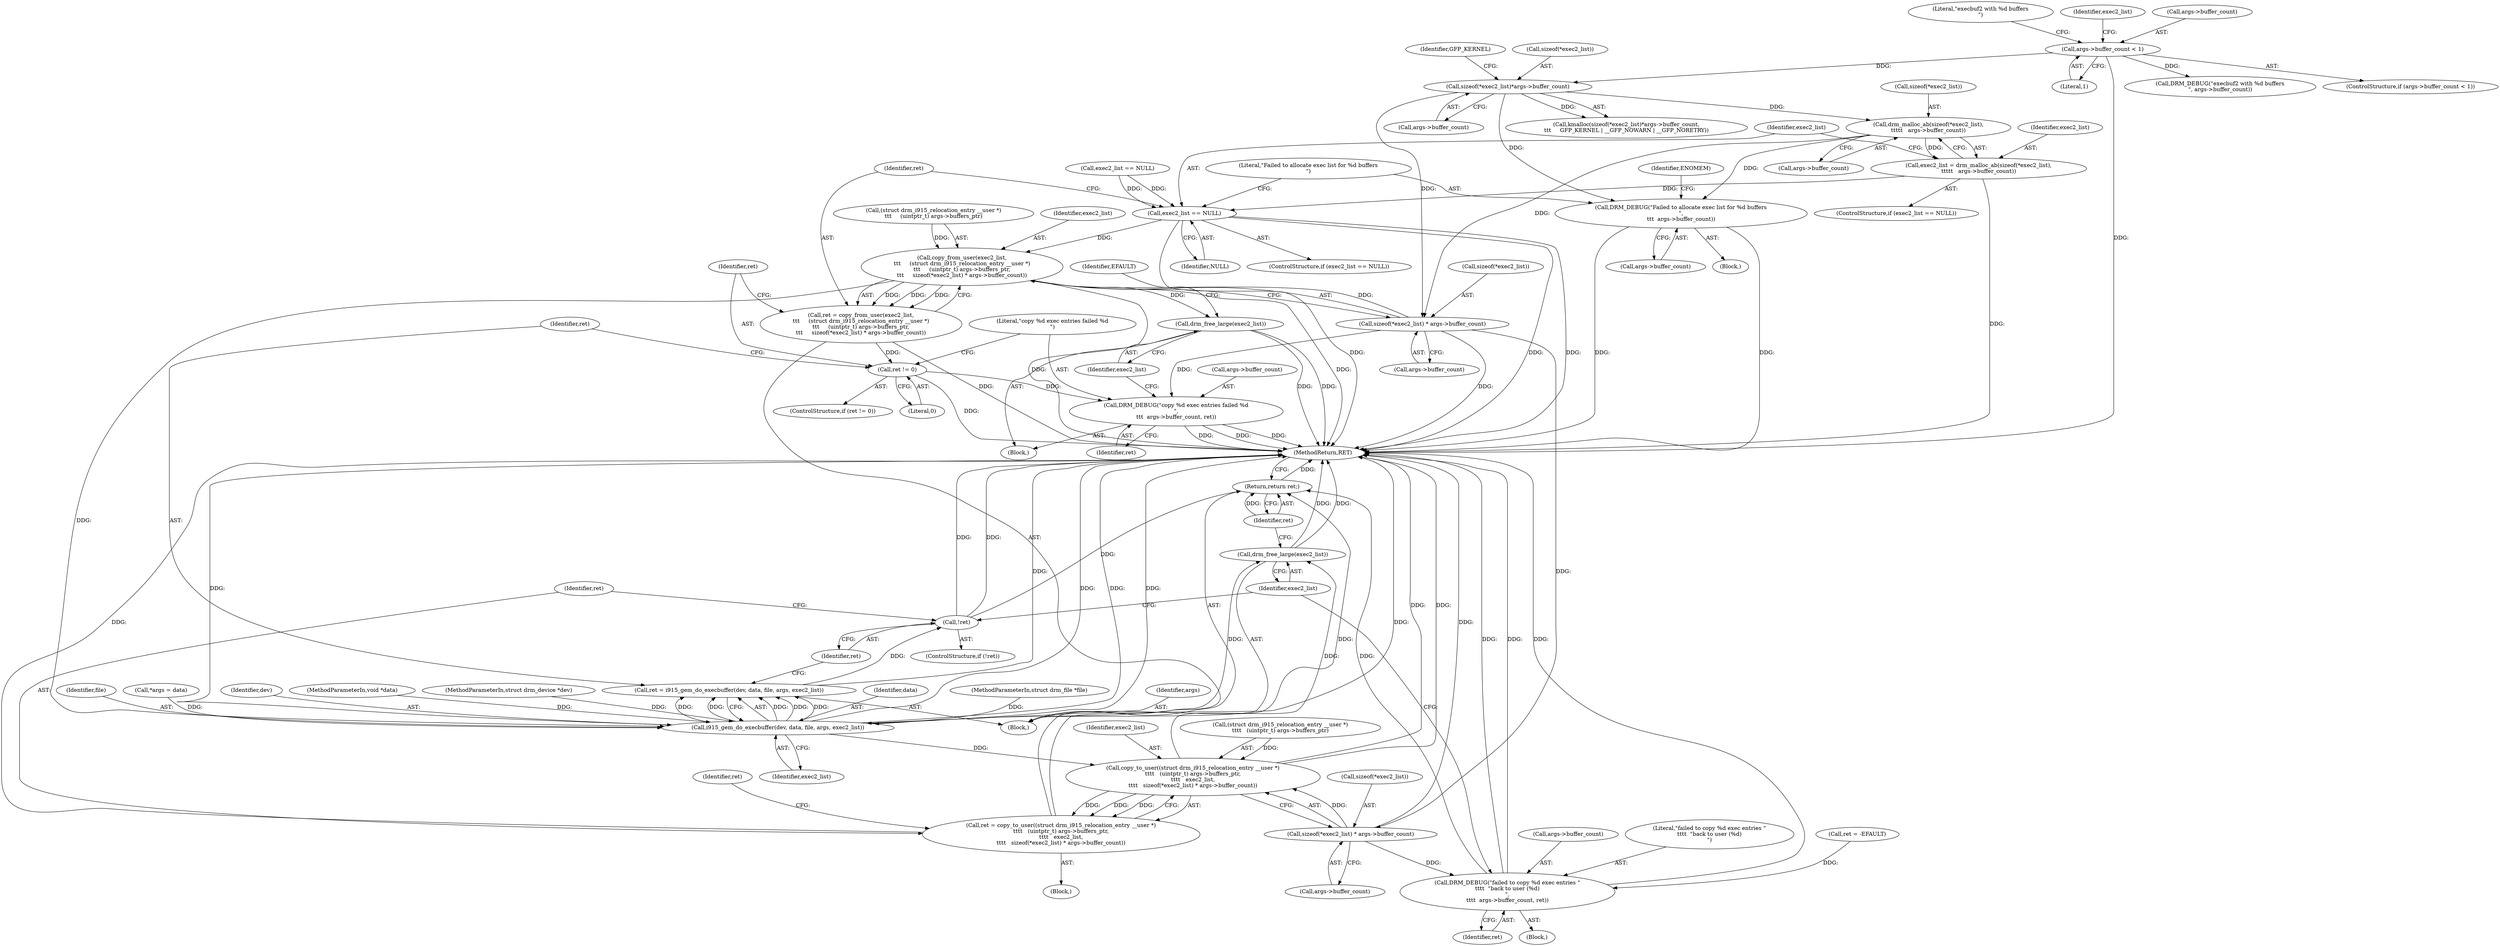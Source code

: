 digraph "1_linux_ed8cd3b2cd61004cab85380c52b1817aca1ca49b@API" {
"1000151" [label="(Call,drm_malloc_ab(sizeof(*exec2_list),\n\t\t\t\t\t   args->buffer_count))"];
"1000133" [label="(Call,sizeof(*exec2_list)*args->buffer_count)"];
"1000116" [label="(Call,args->buffer_count < 1)"];
"1000149" [label="(Call,exec2_list = drm_malloc_ab(sizeof(*exec2_list),\n\t\t\t\t\t   args->buffer_count))"];
"1000159" [label="(Call,exec2_list == NULL)"];
"1000173" [label="(Call,copy_from_user(exec2_list,\n\t\t\t     (struct drm_i915_relocation_entry __user *)\n\t\t\t     (uintptr_t) args->buffers_ptr,\n\t\t\t     sizeof(*exec2_list) * args->buffer_count))"];
"1000171" [label="(Call,ret = copy_from_user(exec2_list,\n\t\t\t     (struct drm_i915_relocation_entry __user *)\n\t\t\t     (uintptr_t) args->buffers_ptr,\n\t\t\t     sizeof(*exec2_list) * args->buffer_count))"];
"1000190" [label="(Call,ret != 0)"];
"1000194" [label="(Call,DRM_DEBUG(\"copy %d exec entries failed %d\n\",\n\t\t\t  args->buffer_count, ret))"];
"1000200" [label="(Call,drm_free_large(exec2_list))"];
"1000207" [label="(Call,i915_gem_do_execbuffer(dev, data, file, args, exec2_list))"];
"1000205" [label="(Call,ret = i915_gem_do_execbuffer(dev, data, file, args, exec2_list))"];
"1000214" [label="(Call,!ret)"];
"1000250" [label="(Return,return ret;)"];
"1000219" [label="(Call,copy_to_user((struct drm_i915_relocation_entry __user *)\n\t\t\t\t   (uintptr_t) args->buffers_ptr,\n\t\t\t\t   exec2_list,\n\t\t\t\t   sizeof(*exec2_list) * args->buffer_count))"];
"1000217" [label="(Call,ret = copy_to_user((struct drm_i915_relocation_entry __user *)\n\t\t\t\t   (uintptr_t) args->buffers_ptr,\n\t\t\t\t   exec2_list,\n\t\t\t\t   sizeof(*exec2_list) * args->buffer_count))"];
"1000248" [label="(Call,drm_free_large(exec2_list))"];
"1000163" [label="(Call,DRM_DEBUG(\"Failed to allocate exec list for %d buffers\n\",\n\t\t\t  args->buffer_count))"];
"1000182" [label="(Call,sizeof(*exec2_list) * args->buffer_count)"];
"1000228" [label="(Call,sizeof(*exec2_list) * args->buffer_count)"];
"1000242" [label="(Call,DRM_DEBUG(\"failed to copy %d exec entries \"\n\t\t\t\t  \"back to user (%d)\n\",\n\t\t\t\t  args->buffer_count, ret))"];
"1000123" [label="(Literal,\"execbuf2 with %d buffers\n\")"];
"1000183" [label="(Call,sizeof(*exec2_list))"];
"1000173" [label="(Call,copy_from_user(exec2_list,\n\t\t\t     (struct drm_i915_relocation_entry __user *)\n\t\t\t     (uintptr_t) args->buffers_ptr,\n\t\t\t     sizeof(*exec2_list) * args->buffer_count))"];
"1000213" [label="(ControlStructure,if (!ret))"];
"1000137" [label="(Call,args->buffer_count)"];
"1000159" [label="(Call,exec2_list == NULL)"];
"1000141" [label="(Identifier,GFP_KERNEL)"];
"1000191" [label="(Identifier,ret)"];
"1000150" [label="(Identifier,exec2_list)"];
"1000220" [label="(Call,(struct drm_i915_relocation_entry __user *)\n\t\t\t\t   (uintptr_t) args->buffers_ptr)"];
"1000162" [label="(Block,)"];
"1000206" [label="(Identifier,ret)"];
"1000244" [label="(Call,args->buffer_count)"];
"1000196" [label="(Call,args->buffer_count)"];
"1000212" [label="(Identifier,exec2_list)"];
"1000211" [label="(Identifier,args)"];
"1000193" [label="(Block,)"];
"1000207" [label="(Call,i915_gem_do_execbuffer(dev, data, file, args, exec2_list))"];
"1000199" [label="(Identifier,ret)"];
"1000131" [label="(Identifier,exec2_list)"];
"1000242" [label="(Call,DRM_DEBUG(\"failed to copy %d exec entries \"\n\t\t\t\t  \"back to user (%d)\n\",\n\t\t\t\t  args->buffer_count, ret))"];
"1000117" [label="(Call,args->buffer_count)"];
"1000120" [label="(Literal,1)"];
"1000175" [label="(Call,(struct drm_i915_relocation_entry __user *)\n\t\t\t     (uintptr_t) args->buffers_ptr)"];
"1000210" [label="(Identifier,file)"];
"1000194" [label="(Call,DRM_DEBUG(\"copy %d exec entries failed %d\n\",\n\t\t\t  args->buffer_count, ret))"];
"1000163" [label="(Call,DRM_DEBUG(\"Failed to allocate exec list for %d buffers\n\",\n\t\t\t  args->buffer_count))"];
"1000171" [label="(Call,ret = copy_from_user(exec2_list,\n\t\t\t     (struct drm_i915_relocation_entry __user *)\n\t\t\t     (uintptr_t) args->buffers_ptr,\n\t\t\t     sizeof(*exec2_list) * args->buffer_count))"];
"1000190" [label="(Call,ret != 0)"];
"1000134" [label="(Call,sizeof(*exec2_list))"];
"1000217" [label="(Call,ret = copy_to_user((struct drm_i915_relocation_entry __user *)\n\t\t\t\t   (uintptr_t) args->buffers_ptr,\n\t\t\t\t   exec2_list,\n\t\t\t\t   sizeof(*exec2_list) * args->buffer_count))"];
"1000247" [label="(Identifier,ret)"];
"1000250" [label="(Return,return ret;)"];
"1000192" [label="(Literal,0)"];
"1000229" [label="(Call,sizeof(*exec2_list))"];
"1000186" [label="(Call,args->buffer_count)"];
"1000215" [label="(Identifier,ret)"];
"1000248" [label="(Call,drm_free_large(exec2_list))"];
"1000236" [label="(Identifier,ret)"];
"1000107" [label="(Call,*args = data)"];
"1000208" [label="(Identifier,dev)"];
"1000232" [label="(Call,args->buffer_count)"];
"1000145" [label="(ControlStructure,if (exec2_list == NULL))"];
"1000243" [label="(Literal,\"failed to copy %d exec entries \"\n\t\t\t\t  \"back to user (%d)\n\")"];
"1000103" [label="(MethodParameterIn,void *data)"];
"1000151" [label="(Call,drm_malloc_ab(sizeof(*exec2_list),\n\t\t\t\t\t   args->buffer_count))"];
"1000237" [label="(Block,)"];
"1000102" [label="(MethodParameterIn,struct drm_device *dev)"];
"1000189" [label="(ControlStructure,if (ret != 0))"];
"1000201" [label="(Identifier,exec2_list)"];
"1000132" [label="(Call,kmalloc(sizeof(*exec2_list)*args->buffer_count,\n\t\t\t     GFP_KERNEL | __GFP_NOWARN | __GFP_NORETRY))"];
"1000209" [label="(Identifier,data)"];
"1000122" [label="(Call,DRM_DEBUG(\"execbuf2 with %d buffers\n\", args->buffer_count))"];
"1000105" [label="(Block,)"];
"1000133" [label="(Call,sizeof(*exec2_list)*args->buffer_count)"];
"1000238" [label="(Call,ret = -EFAULT)"];
"1000170" [label="(Identifier,ENOMEM)"];
"1000164" [label="(Literal,\"Failed to allocate exec list for %d buffers\n\")"];
"1000146" [label="(Call,exec2_list == NULL)"];
"1000205" [label="(Call,ret = i915_gem_do_execbuffer(dev, data, file, args, exec2_list))"];
"1000116" [label="(Call,args->buffer_count < 1)"];
"1000161" [label="(Identifier,NULL)"];
"1000204" [label="(Identifier,EFAULT)"];
"1000249" [label="(Identifier,exec2_list)"];
"1000104" [label="(MethodParameterIn,struct drm_file *file)"];
"1000219" [label="(Call,copy_to_user((struct drm_i915_relocation_entry __user *)\n\t\t\t\t   (uintptr_t) args->buffers_ptr,\n\t\t\t\t   exec2_list,\n\t\t\t\t   sizeof(*exec2_list) * args->buffer_count))"];
"1000172" [label="(Identifier,ret)"];
"1000155" [label="(Call,args->buffer_count)"];
"1000251" [label="(Identifier,ret)"];
"1000152" [label="(Call,sizeof(*exec2_list))"];
"1000214" [label="(Call,!ret)"];
"1000174" [label="(Identifier,exec2_list)"];
"1000115" [label="(ControlStructure,if (args->buffer_count < 1))"];
"1000160" [label="(Identifier,exec2_list)"];
"1000195" [label="(Literal,\"copy %d exec entries failed %d\n\")"];
"1000165" [label="(Call,args->buffer_count)"];
"1000158" [label="(ControlStructure,if (exec2_list == NULL))"];
"1000200" [label="(Call,drm_free_large(exec2_list))"];
"1000218" [label="(Identifier,ret)"];
"1000228" [label="(Call,sizeof(*exec2_list) * args->buffer_count)"];
"1000149" [label="(Call,exec2_list = drm_malloc_ab(sizeof(*exec2_list),\n\t\t\t\t\t   args->buffer_count))"];
"1000252" [label="(MethodReturn,RET)"];
"1000182" [label="(Call,sizeof(*exec2_list) * args->buffer_count)"];
"1000227" [label="(Identifier,exec2_list)"];
"1000216" [label="(Block,)"];
"1000151" -> "1000149"  [label="AST: "];
"1000151" -> "1000155"  [label="CFG: "];
"1000152" -> "1000151"  [label="AST: "];
"1000155" -> "1000151"  [label="AST: "];
"1000149" -> "1000151"  [label="CFG: "];
"1000151" -> "1000149"  [label="DDG: "];
"1000133" -> "1000151"  [label="DDG: "];
"1000151" -> "1000163"  [label="DDG: "];
"1000151" -> "1000182"  [label="DDG: "];
"1000133" -> "1000132"  [label="AST: "];
"1000133" -> "1000137"  [label="CFG: "];
"1000134" -> "1000133"  [label="AST: "];
"1000137" -> "1000133"  [label="AST: "];
"1000141" -> "1000133"  [label="CFG: "];
"1000133" -> "1000132"  [label="DDG: "];
"1000116" -> "1000133"  [label="DDG: "];
"1000133" -> "1000163"  [label="DDG: "];
"1000133" -> "1000182"  [label="DDG: "];
"1000116" -> "1000115"  [label="AST: "];
"1000116" -> "1000120"  [label="CFG: "];
"1000117" -> "1000116"  [label="AST: "];
"1000120" -> "1000116"  [label="AST: "];
"1000123" -> "1000116"  [label="CFG: "];
"1000131" -> "1000116"  [label="CFG: "];
"1000116" -> "1000252"  [label="DDG: "];
"1000116" -> "1000122"  [label="DDG: "];
"1000149" -> "1000145"  [label="AST: "];
"1000150" -> "1000149"  [label="AST: "];
"1000160" -> "1000149"  [label="CFG: "];
"1000149" -> "1000252"  [label="DDG: "];
"1000149" -> "1000159"  [label="DDG: "];
"1000159" -> "1000158"  [label="AST: "];
"1000159" -> "1000161"  [label="CFG: "];
"1000160" -> "1000159"  [label="AST: "];
"1000161" -> "1000159"  [label="AST: "];
"1000164" -> "1000159"  [label="CFG: "];
"1000172" -> "1000159"  [label="CFG: "];
"1000159" -> "1000252"  [label="DDG: "];
"1000159" -> "1000252"  [label="DDG: "];
"1000159" -> "1000252"  [label="DDG: "];
"1000146" -> "1000159"  [label="DDG: "];
"1000146" -> "1000159"  [label="DDG: "];
"1000159" -> "1000173"  [label="DDG: "];
"1000173" -> "1000171"  [label="AST: "];
"1000173" -> "1000182"  [label="CFG: "];
"1000174" -> "1000173"  [label="AST: "];
"1000175" -> "1000173"  [label="AST: "];
"1000182" -> "1000173"  [label="AST: "];
"1000171" -> "1000173"  [label="CFG: "];
"1000173" -> "1000252"  [label="DDG: "];
"1000173" -> "1000252"  [label="DDG: "];
"1000173" -> "1000171"  [label="DDG: "];
"1000173" -> "1000171"  [label="DDG: "];
"1000173" -> "1000171"  [label="DDG: "];
"1000175" -> "1000173"  [label="DDG: "];
"1000182" -> "1000173"  [label="DDG: "];
"1000173" -> "1000200"  [label="DDG: "];
"1000173" -> "1000207"  [label="DDG: "];
"1000171" -> "1000105"  [label="AST: "];
"1000172" -> "1000171"  [label="AST: "];
"1000191" -> "1000171"  [label="CFG: "];
"1000171" -> "1000252"  [label="DDG: "];
"1000171" -> "1000190"  [label="DDG: "];
"1000190" -> "1000189"  [label="AST: "];
"1000190" -> "1000192"  [label="CFG: "];
"1000191" -> "1000190"  [label="AST: "];
"1000192" -> "1000190"  [label="AST: "];
"1000195" -> "1000190"  [label="CFG: "];
"1000206" -> "1000190"  [label="CFG: "];
"1000190" -> "1000252"  [label="DDG: "];
"1000190" -> "1000194"  [label="DDG: "];
"1000194" -> "1000193"  [label="AST: "];
"1000194" -> "1000199"  [label="CFG: "];
"1000195" -> "1000194"  [label="AST: "];
"1000196" -> "1000194"  [label="AST: "];
"1000199" -> "1000194"  [label="AST: "];
"1000201" -> "1000194"  [label="CFG: "];
"1000194" -> "1000252"  [label="DDG: "];
"1000194" -> "1000252"  [label="DDG: "];
"1000194" -> "1000252"  [label="DDG: "];
"1000182" -> "1000194"  [label="DDG: "];
"1000200" -> "1000193"  [label="AST: "];
"1000200" -> "1000201"  [label="CFG: "];
"1000201" -> "1000200"  [label="AST: "];
"1000204" -> "1000200"  [label="CFG: "];
"1000200" -> "1000252"  [label="DDG: "];
"1000200" -> "1000252"  [label="DDG: "];
"1000207" -> "1000205"  [label="AST: "];
"1000207" -> "1000212"  [label="CFG: "];
"1000208" -> "1000207"  [label="AST: "];
"1000209" -> "1000207"  [label="AST: "];
"1000210" -> "1000207"  [label="AST: "];
"1000211" -> "1000207"  [label="AST: "];
"1000212" -> "1000207"  [label="AST: "];
"1000205" -> "1000207"  [label="CFG: "];
"1000207" -> "1000252"  [label="DDG: "];
"1000207" -> "1000252"  [label="DDG: "];
"1000207" -> "1000252"  [label="DDG: "];
"1000207" -> "1000252"  [label="DDG: "];
"1000207" -> "1000205"  [label="DDG: "];
"1000207" -> "1000205"  [label="DDG: "];
"1000207" -> "1000205"  [label="DDG: "];
"1000207" -> "1000205"  [label="DDG: "];
"1000207" -> "1000205"  [label="DDG: "];
"1000102" -> "1000207"  [label="DDG: "];
"1000103" -> "1000207"  [label="DDG: "];
"1000104" -> "1000207"  [label="DDG: "];
"1000107" -> "1000207"  [label="DDG: "];
"1000207" -> "1000219"  [label="DDG: "];
"1000207" -> "1000248"  [label="DDG: "];
"1000205" -> "1000105"  [label="AST: "];
"1000206" -> "1000205"  [label="AST: "];
"1000215" -> "1000205"  [label="CFG: "];
"1000205" -> "1000252"  [label="DDG: "];
"1000205" -> "1000214"  [label="DDG: "];
"1000214" -> "1000213"  [label="AST: "];
"1000214" -> "1000215"  [label="CFG: "];
"1000215" -> "1000214"  [label="AST: "];
"1000218" -> "1000214"  [label="CFG: "];
"1000249" -> "1000214"  [label="CFG: "];
"1000214" -> "1000252"  [label="DDG: "];
"1000214" -> "1000252"  [label="DDG: "];
"1000214" -> "1000250"  [label="DDG: "];
"1000250" -> "1000105"  [label="AST: "];
"1000250" -> "1000251"  [label="CFG: "];
"1000251" -> "1000250"  [label="AST: "];
"1000252" -> "1000250"  [label="CFG: "];
"1000250" -> "1000252"  [label="DDG: "];
"1000251" -> "1000250"  [label="DDG: "];
"1000217" -> "1000250"  [label="DDG: "];
"1000242" -> "1000250"  [label="DDG: "];
"1000219" -> "1000217"  [label="AST: "];
"1000219" -> "1000228"  [label="CFG: "];
"1000220" -> "1000219"  [label="AST: "];
"1000227" -> "1000219"  [label="AST: "];
"1000228" -> "1000219"  [label="AST: "];
"1000217" -> "1000219"  [label="CFG: "];
"1000219" -> "1000252"  [label="DDG: "];
"1000219" -> "1000252"  [label="DDG: "];
"1000219" -> "1000217"  [label="DDG: "];
"1000219" -> "1000217"  [label="DDG: "];
"1000219" -> "1000217"  [label="DDG: "];
"1000220" -> "1000219"  [label="DDG: "];
"1000228" -> "1000219"  [label="DDG: "];
"1000219" -> "1000248"  [label="DDG: "];
"1000217" -> "1000216"  [label="AST: "];
"1000218" -> "1000217"  [label="AST: "];
"1000236" -> "1000217"  [label="CFG: "];
"1000217" -> "1000252"  [label="DDG: "];
"1000217" -> "1000252"  [label="DDG: "];
"1000248" -> "1000105"  [label="AST: "];
"1000248" -> "1000249"  [label="CFG: "];
"1000249" -> "1000248"  [label="AST: "];
"1000251" -> "1000248"  [label="CFG: "];
"1000248" -> "1000252"  [label="DDG: "];
"1000248" -> "1000252"  [label="DDG: "];
"1000163" -> "1000162"  [label="AST: "];
"1000163" -> "1000165"  [label="CFG: "];
"1000164" -> "1000163"  [label="AST: "];
"1000165" -> "1000163"  [label="AST: "];
"1000170" -> "1000163"  [label="CFG: "];
"1000163" -> "1000252"  [label="DDG: "];
"1000163" -> "1000252"  [label="DDG: "];
"1000182" -> "1000186"  [label="CFG: "];
"1000183" -> "1000182"  [label="AST: "];
"1000186" -> "1000182"  [label="AST: "];
"1000182" -> "1000252"  [label="DDG: "];
"1000182" -> "1000228"  [label="DDG: "];
"1000228" -> "1000232"  [label="CFG: "];
"1000229" -> "1000228"  [label="AST: "];
"1000232" -> "1000228"  [label="AST: "];
"1000228" -> "1000252"  [label="DDG: "];
"1000228" -> "1000242"  [label="DDG: "];
"1000242" -> "1000237"  [label="AST: "];
"1000242" -> "1000247"  [label="CFG: "];
"1000243" -> "1000242"  [label="AST: "];
"1000244" -> "1000242"  [label="AST: "];
"1000247" -> "1000242"  [label="AST: "];
"1000249" -> "1000242"  [label="CFG: "];
"1000242" -> "1000252"  [label="DDG: "];
"1000242" -> "1000252"  [label="DDG: "];
"1000242" -> "1000252"  [label="DDG: "];
"1000238" -> "1000242"  [label="DDG: "];
}
